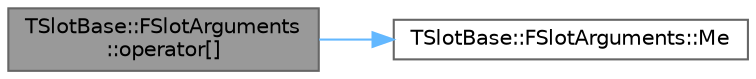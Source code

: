 digraph "TSlotBase::FSlotArguments::operator[]"
{
 // INTERACTIVE_SVG=YES
 // LATEX_PDF_SIZE
  bgcolor="transparent";
  edge [fontname=Helvetica,fontsize=10,labelfontname=Helvetica,labelfontsize=10];
  node [fontname=Helvetica,fontsize=10,shape=box,height=0.2,width=0.4];
  rankdir="LR";
  Node1 [id="Node000001",label="TSlotBase::FSlotArguments\l::operator[]",height=0.2,width=0.4,color="gray40", fillcolor="grey60", style="filled", fontcolor="black",tooltip=" "];
  Node1 -> Node2 [id="edge1_Node000001_Node000002",color="steelblue1",style="solid",tooltip=" "];
  Node2 [id="Node000002",label="TSlotBase::FSlotArguments::Me",height=0.2,width=0.4,color="grey40", fillcolor="white", style="filled",URL="$dd/ddb/structTSlotBase_1_1FSlotArguments.html#a481a38bccf5e5d3a5548a6fdd66e5e94",tooltip="Used by the named argument pattern as a safe way to 'return *this' for call-chaining purposes."];
}
